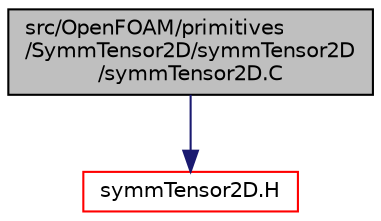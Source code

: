 digraph "src/OpenFOAM/primitives/SymmTensor2D/symmTensor2D/symmTensor2D.C"
{
  bgcolor="transparent";
  edge [fontname="Helvetica",fontsize="10",labelfontname="Helvetica",labelfontsize="10"];
  node [fontname="Helvetica",fontsize="10",shape=record];
  Node1 [label="src/OpenFOAM/primitives\l/SymmTensor2D/symmTensor2D\l/symmTensor2D.C",height=0.2,width=0.4,color="black", fillcolor="grey75", style="filled", fontcolor="black"];
  Node1 -> Node2 [color="midnightblue",fontsize="10",style="solid",fontname="Helvetica"];
  Node2 [label="symmTensor2D.H",height=0.2,width=0.4,color="red",URL="$a09028.html"];
}
